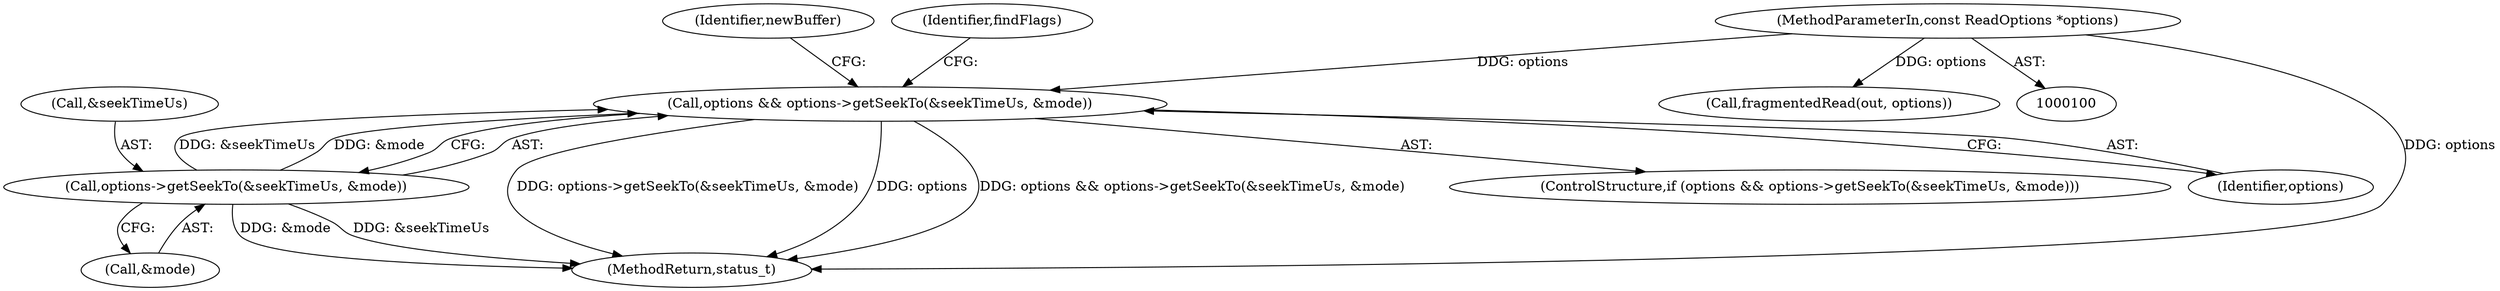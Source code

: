 digraph "0_Android_7a282fb64fef25349e9d341f102d9cea3bf75baf@pointer" {
"1000128" [label="(Call,options && options->getSeekTo(&seekTimeUs, &mode))"];
"1000102" [label="(MethodParameterIn,const ReadOptions *options)"];
"1000130" [label="(Call,options->getSeekTo(&seekTimeUs, &mode))"];
"1000128" [label="(Call,options && options->getSeekTo(&seekTimeUs, &mode))"];
"1000133" [label="(Call,&mode)"];
"1000261" [label="(Identifier,newBuffer)"];
"1000127" [label="(ControlStructure,if (options && options->getSeekTo(&seekTimeUs, &mode)))"];
"1000130" [label="(Call,options->getSeekTo(&seekTimeUs, &mode))"];
"1000129" [label="(Identifier,options)"];
"1000131" [label="(Call,&seekTimeUs)"];
"1000113" [label="(Call,fragmentedRead(out, options))"];
"1000766" [label="(MethodReturn,status_t)"];
"1000138" [label="(Identifier,findFlags)"];
"1000102" [label="(MethodParameterIn,const ReadOptions *options)"];
"1000128" -> "1000127"  [label="AST: "];
"1000128" -> "1000129"  [label="CFG: "];
"1000128" -> "1000130"  [label="CFG: "];
"1000129" -> "1000128"  [label="AST: "];
"1000130" -> "1000128"  [label="AST: "];
"1000138" -> "1000128"  [label="CFG: "];
"1000261" -> "1000128"  [label="CFG: "];
"1000128" -> "1000766"  [label="DDG: options->getSeekTo(&seekTimeUs, &mode)"];
"1000128" -> "1000766"  [label="DDG: options"];
"1000128" -> "1000766"  [label="DDG: options && options->getSeekTo(&seekTimeUs, &mode)"];
"1000102" -> "1000128"  [label="DDG: options"];
"1000130" -> "1000128"  [label="DDG: &seekTimeUs"];
"1000130" -> "1000128"  [label="DDG: &mode"];
"1000102" -> "1000100"  [label="AST: "];
"1000102" -> "1000766"  [label="DDG: options"];
"1000102" -> "1000113"  [label="DDG: options"];
"1000130" -> "1000133"  [label="CFG: "];
"1000131" -> "1000130"  [label="AST: "];
"1000133" -> "1000130"  [label="AST: "];
"1000130" -> "1000766"  [label="DDG: &mode"];
"1000130" -> "1000766"  [label="DDG: &seekTimeUs"];
}
